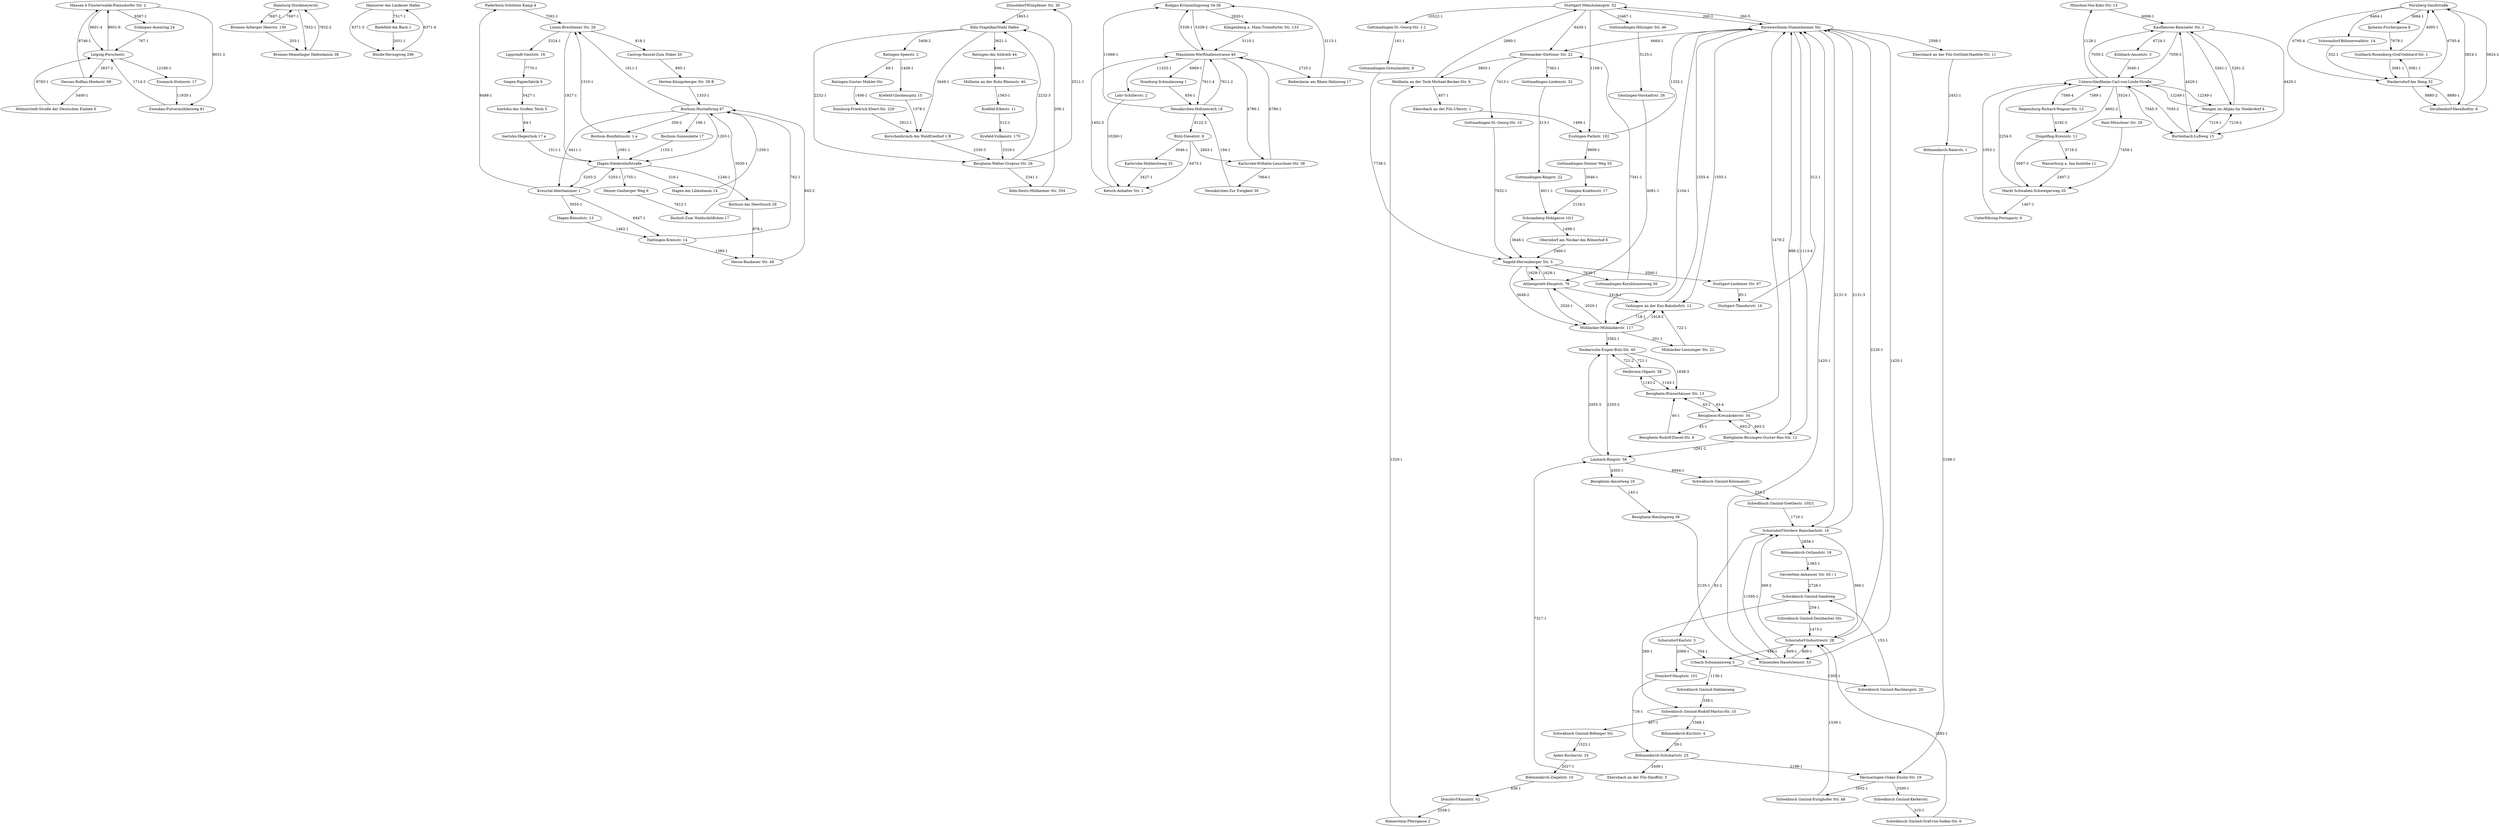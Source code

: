 digraph g {
111 [label="Massen b Finsterwalde-Ponnsdorfer Str. 2"]
112 [label="Leipzig-Porschestr."]
113 [label="Zwenkau-Pulvermühlenweg 81"]
114 [label="Schkopau-Auenring 24"]
115 [label="Dessau-Roßlau-Heidestr. 68"]
116 [label="Hamburg-Stockmeyerstr."]
117 [label="Bremen-Arberger Heerstr. 130"]
118 [label="Bremen-Hemelinger Hafendamm 38"]
119 [label="Hannover-Am Lindener Hafen"]
120 [label="Bünde-Herzogweg 296"]
121 [label="Paderborn-Schütten Kamp 4"]
122 [label="Bielefeld-Am Bach 1"]
123 [label="Wolmirstedt-Straße der Deutschen Einheit 6"]
124 [label="Düsseldorf-Wimpfener Str. 30"]
125 [label="Ratingen-Am Södrath 44"]
126 [label="Ratingen-Gustav-Mahler-Str."]
127 [label="Ratingen-Speestr. 2"]
128 [label="Korschenbroich-Am Waldfriedhof 1 B"]
129 [label="Lünen-Brechtener Str. 26"]
130 [label="Castrop-Rauxel-Zum Düker 20"]
131 [label="Herne-Baukauer Str. 48"]
132 [label="Bochum-Hustadtring 67"]
133 [label="Bochum-Bonifatiusstr. 1 a"]
134 [label="Bochum-Sonnenleite 17"]
135 [label="Bochum-Am Heerbusch 29"]
136 [label="Mülheim an der Ruhr-Rheinstr. 46"]
137 [label="Hattingen-Kreisstr. 14"]
138 [label="Herten-Königsberger Str. 38 B"]
139 [label="Bocholt-Zum Waldschlößchen 17"]
140 [label="Duisburg-Friedrich-Ebert-Str. 229"]
141 [label="Krefeld-Elbestr. 11"]
142 [label="Krefeld-Glockenspitz 15"]
143 [label="Krefeld-Vulkanstr. 170"]
144 [label="Bergheim-Walter-Gropius-Str. 26"]
145 [label="Köln-Stapelkai/Niehl Hafen"]
146 [label="Köln-Deutz-Mülheimer Str. 334"]
147 [label="Siegen-Papierfabrik 9"]
148 [label="Kreuztal-Aherhammer 1"]
149 [label="Hagen-Niedernhofstraße"]
150 [label="Hagen-Am Lilienbaum 14"]
151 [label="Hagen-Rönselstr. 13"]
152 [label="Iserlohn-Am Großen Teich 5"]
153 [label="Iserlohn-Hegestück 17 a"]
154 [label="Hemer-Gaxberger Weg 6"]
155 [label="Lippstadt-Geiststr. 16"]
156 [label="Rodgau-Krümmlingsweg 34-38"]
157 [label="Klingenberg a. Main-Trennfurter Str. 133"]
158 [label="Biebesheim am Rhein-Hahnweg 17"]
159 [label="Homburg-Schmalauweg 1"]
160 [label="Neunkirchen-Holtzenrech 18"]
161 [label="Neunkirchen-Zur Ewigkeit 39"]
162 [label="Mannheim-Werfthallenstrasse 40"]
163 [label="Ketsch-Anhalter Str. 1"]
164 [label="Stuttgart-Mönchsbergstr. 52"]
165 [label="Stuttgart-Leobener Str. 97"]
166 [label="Stuttgart-Theodorstr. 16"]
167 [label="Kornwestheim-Stammheimer Str."]
168 [label="Winnenden-Haselsteinstr. 53"]
169 [label="Vaihingen an der Enz-Bahnhofstr. 12"]
170 [label="Nagold-Herrenberger Str. 5"]
171 [label="Geislingen-Vorstadtstr. 26"]
172 [label="Römerstein-Pfarrgasse 2"]
173 [label="Ebersbach an der Fils-Gottlieb-Haefele-Str. 11"]
174 [label="Ebersbach an der Fils-Hauffstr. 5"]
175 [label="Ebersbach an der Fils-Uferstr. 1"]
176 [label="Donzdorf-Hauptstr. 101"]
177 [label="Donzdorf-Kanalstr. 62"]
178 [label="Weilheim an der Teck-Michael-Becker-Str. 9"]
179 [label="Aalen-Kocherstr. 33"]
180 [label="Schwäbisch Gmünd-Eutighofer Str. 48"]
181 [label="Schwäbisch Gmünd-Goethestr. 105/1"]
182 [label="Schwäbisch Gmünd-Rechbergstr. 20"]
183 [label="Schwäbisch Gmünd-Böbinger Str."]
184 [label="Schwäbisch Gmünd-Dahlienweg"]
185 [label="Schwäbisch Gmünd-Deinbacher Str."]
186 [label="Schwäbisch Gmünd-Graf-von-Soden-Str. 6"]
187 [label="Schwäbisch Gmünd-Kerkerstr."]
188 [label="Schwäbisch Gmünd-Kolomanstr."]
189 [label="Schwäbisch Gmünd-Rudolf-Martin-Str. 10"]
190 [label="Schwäbisch Gmünd-Sandweg"]
191 [label="Schorndorf-Industriestr. 28"]
192 [label="Schorndorf-Karlstr. 3"]
193 [label="Schorndorf-Vordere Ramsbachstr. 16"]
194 [label="Urbach-Schumannweg 3"]
195 [label="Esslingen-Parkstr. 102"]
196 [label="Heilbronn-Olgastr. 38"]
197 [label="Neckarsulm-Eugen-Bolz-Str. 40"]
198 [label="Bietigheim-Bissingen-Gustav-Rau-Str. 12"]
199 [label="Besigheim-Amselweg 16"]
200 [label="Besigheim-Kreuzäckerstr. 34"]
201 [label="Besigheim-Rieslingweg 38"]
202 [label="Besigheim-Rudolf-Diesel-Str. 9"]
203 [label="Besigheim-Winzerhäuser Str. 13"]
204 [label="Limbach-Ringstr. 58"]
205 [label="Althengstett-Hauptstr. 76"]
206 [label="Mühlacker-Lienzinger Str. 21"]
207 [label="Mühlacker-Mühlackerstr. 117"]
208 [label="Karlsruhe-Hohleichweg 35"]
209 [label="Karlsruhe-Wilhelm-Leuschner-Str. 38"]
210 [label="Bühl-Dieselstr. 8"]
211 [label="Lahr-Schillerstr. 2"]
212 [label="Gottmadingen-Grenzlandstr. 8"]
213 [label="Gottmadingen-Hilzinger Str. 46"]
214 [label="Gottmadingen-Kornblumenweg 30"]
215 [label="Gottmadingen-Lindenstr. 32"]
216 [label="Gottmadingen-Ringstr. 22"]
217 [label="Gottmadingen-Steiner Weg 55"]
218 [label="Gottmadingen-St.-Georg-Str. 10"]
219 [label="Gottmadingen-St.-Georg-Str. 1-1"]
220 [label="Tuningen-Kniebisstr. 17"]
221 [label="Schramberg-Hohlgasse 10/1"]
222 [label="Oberndorf am Neckar-Am Römerhof 6"]
223 [label="München-Von-Kahr-Str. 13"]
224 [label="Wasserburg a. Inn-Innhöhe 11"]
225 [label="Dingolfing-Kreuzstr. 11"]
226 [label="Markt Schwaben-Schweigerweg 20"]
227 [label="Unterschleißheim-Carl-von-Linde-Straße"]
228 [label="Unterföhring-Feringastr. 6"]
229 [label="Kühbach-Amselstr. 3"]
230 [label="Rain-Münchner Str. 28"]
231 [label="Kaufbeuren-Kemnater Str. 1"]
232 [label="Wangen im Allgäu-Im Niederdorf 4"]
233 [label="Burtenbach-Lußweg 13"]
234 [label="Gerstetten-Anhauser Str. 65 / 1"]
235 [label="Böhmenkirch-Baierstr. 1"]
236 [label="Böhmenkirch-Kirchstr. 4"]
237 [label="Böhmenkirch-Ostlandstr. 18"]
238 [label="Böhmenkirch-Schubartstr. 23"]
239 [label="Böhmenkirch-Ziegelstr. 10"]
240 [label="Hermaringen-Oskar-Enslin-Str. 19"]
241 [label="Rottenacker-Stettiner Str. 22"]
242 [label="Nürnberg-Sandstraße"]
243 [label="Ipsheim-Fischergasse 8"]
244 [label="Sulzbach-Rosenberg-Graf-Gebhard-Str. 1"]
245 [label="Schwandorf-Böhmerwaldstr. 1A"]
246 [label="Wackersdorf-Am Hang 32"]
247 [label="Regensburg-Richard-Wagner-Str. 13"]
248 [label="Strullendorf-Haselhofstr. 6"]
249 [label="Eisenach-Stolzestr. 17"]
111 -> 112[label="8601-4"]
111 -> 113[label="9031-2"]
111 -> 114[label="9387-1"]
112 -> 111[label="8601-6"]
112 -> 115[label="3837-2"]
112 -> 249[label="12180-1"]
113 -> 112[label="1714-3"]
114 -> 112[label="787-1"]
115 -> 111[label="8746-1"]
115 -> 123[label="5400-1"]
116 -> 117[label="7697-2"]
116 -> 118[label="7832-1"]
117 -> 116[label="7697-1"]
117 -> 118[label="203-1"]
118 -> 116[label="7832-2"]
119 -> 120[label="6371-3"]
119 -> 122[label="7517-1"]
120 -> 119[label="6371-4"]
121 -> 129[label="7592-1"]
122 -> 120[label="2031-1"]
123 -> 112[label="8783-1"]
124 -> 145[label="1863-1"]
125 -> 136[label="696-1"]
126 -> 140[label="1406-1"]
127 -> 126[label="69-1"]
127 -> 142[label="1408-1"]
128 -> 144[label="2330-3"]
129 -> 130[label="818-1"]
129 -> 149[label="1927-1"]
129 -> 155[label="5324-1"]
130 -> 138[label="895-1"]
131 -> 132[label="943-2"]
132 -> 129[label="1611-1"]
132 -> 133[label="359-2"]
132 -> 134[label="196-1"]
132 -> 148[label="6411-1"]
132 -> 149[label="1263-1"]
133 -> 129[label="1310-1"]
133 -> 149[label="1091-1"]
134 -> 149[label="1155-1"]
135 -> 131[label="878-1"]
136 -> 141[label="1563-1"]
137 -> 131[label="1380-1"]
137 -> 132[label="762-1"]
138 -> 132[label="1333-1"]
139 -> 132[label="5030-1"]
140 -> 128[label="2912-1"]
141 -> 143[label="512-1"]
142 -> 128[label="1378-1"]
143 -> 144[label="3319-1"]
144 -> 124[label="2511-1"]
144 -> 145[label="2232-3"]
144 -> 146[label="2341-1"]
145 -> 125[label="3621-1"]
145 -> 127[label="3408-2"]
145 -> 128[label="3449-1"]
145 -> 144[label="2232-1"]
146 -> 145[label="206-1"]
147 -> 152[label="5427-1"]
148 -> 121[label="8488-1"]
148 -> 137[label="6447-1"]
148 -> 149[label="5203-1"]
148 -> 151[label="5055-1"]
149 -> 135[label="1246-1"]
149 -> 148[label="5203-3"]
149 -> 150[label="316-1"]
149 -> 154[label="1755-1"]
150 -> 132[label="1256-1"]
151 -> 137[label="1462-1"]
152 -> 153[label="64-1"]
153 -> 149[label="1511-1"]
154 -> 139[label="7612-1"]
155 -> 147[label="7770-1"]
156 -> 157[label="2820-1"]
156 -> 162[label="5339-2"]
157 -> 162[label="5110-1"]
158 -> 156[label="3113-1"]
159 -> 160[label="654-1"]
160 -> 156[label="11666-1"]
160 -> 162[label="7611-2"]
160 -> 210[label="8122-3"]
161 -> 160[label="194-1"]
162 -> 156[label="5339-1"]
162 -> 158[label="2725-1"]
162 -> 159[label="6969-1"]
162 -> 160[label="7611-4"]
162 -> 209[label="4786-1"]
162 -> 211[label="11325-1"]
163 -> 162[label="1402-3"]
164 -> 167[label="260-2"]
164 -> 195[label="1109-1"]
164 -> 213[label="10467-1"]
164 -> 219[label="10522-1"]
164 -> 241[label="6430-1"]
165 -> 166[label="85-1"]
166 -> 167[label="312-1"]
167 -> 164[label="260-5"]
167 -> 168[label="1420-1"]
167 -> 169[label="1555-1"]
167 -> 173[label="2598-1"]
167 -> 193[label="2131-3"]
167 -> 198[label="1113-4"]
167 -> 207[label="2104-1"]
167 -> 241[label="6664-1"]
168 -> 167[label="1420-1"]
168 -> 191[label="809-1"]
168 -> 193[label="11595-1"]
169 -> 167[label="1555-4"]
169 -> 207[label="718-1"]
170 -> 165[label="3590-1"]
170 -> 205[label="1629-1"]
170 -> 207[label="3648-2"]
170 -> 214[label="7630-1"]
171 -> 205[label="4061-1"]
172 -> 178[label="1320-1"]
173 -> 235[label="2452-1"]
174 -> 204[label="7317-1"]
175 -> 195[label="1499-1"]
176 -> 238[label="718-1"]
177 -> 172[label="2558-1"]
178 -> 164[label="2880-1"]
178 -> 175[label="857-1"]
179 -> 239[label="2027-1"]
180 -> 191[label="1539-1"]
181 -> 193[label="1716-1"]
182 -> 190[label="153-1"]
183 -> 179[label="1522-1"]
184 -> 189[label="338-1"]
185 -> 191[label="1473-1"]
186 -> 191[label="1682-1"]
187 -> 186[label="310-1"]
188 -> 181[label="233-1"]
189 -> 183[label="407-1"]
189 -> 236[label="1568-1"]
190 -> 185[label="254-1"]
190 -> 189[label="269-1"]
191 -> 167[label="2226-1"]
191 -> 168[label="809-1"]
191 -> 193[label="369-2"]
191 -> 194[label="446-1"]
192 -> 176[label="2069-1"]
192 -> 194[label="354-1"]
193 -> 167[label="2131-3"]
193 -> 191[label="369-1"]
193 -> 192[label="82-2"]
193 -> 237[label="2858-1"]
194 -> 182[label="1305-1"]
194 -> 184[label="1136-1"]
195 -> 167[label="1332-1"]
195 -> 217[label="9909-1"]
196 -> 197[label="721-2"]
196 -> 203[label="1143-1"]
197 -> 196[label="721-1"]
197 -> 203[label="1838-3"]
197 -> 204[label="2355-2"]
198 -> 167[label="888-2"]
198 -> 200[label="693-2"]
198 -> 204[label="5261-2"]
199 -> 201[label="145-1"]
200 -> 167[label="1479-2"]
200 -> 198[label="693-2"]
200 -> 202[label="45-1"]
200 -> 203[label="43-1"]
201 -> 168[label="2135-1"]
202 -> 203[label="40-1"]
203 -> 196[label="1143-2"]
203 -> 200[label="43-4"]
204 -> 188[label="6944-1"]
204 -> 197[label="2955-3"]
204 -> 199[label="4305-1"]
205 -> 169[label="2418-1"]
205 -> 170[label="1629-1"]
205 -> 207[label="2020-1"]
206 -> 169[label="722-1"]
207 -> 169[label="1918-2"]
207 -> 197[label="3562-1"]
207 -> 205[label="2020-1"]
207 -> 206[label="201-1"]
208 -> 163[label="3427-1"]
209 -> 161[label="7664-1"]
209 -> 162[label="4786-1"]
210 -> 163[label="6473-1"]
210 -> 208[label="3046-1"]
210 -> 209[label="2943-1"]
211 -> 163[label="10260-1"]
212 -> 170[label="7738-1"]
213 -> 171[label="5125-1"]
214 -> 241[label="7341-1"]
215 -> 216[label="313-1"]
216 -> 221[label="4911-1"]
217 -> 220[label="3046-1"]
218 -> 170[label="7632-1"]
219 -> 212[label="161-1"]
220 -> 221[label="2124-1"]
221 -> 170[label="3646-1"]
221 -> 222[label="1499-1"]
222 -> 170[label="2460-1"]
223 -> 231[label="6098-1"]
224 -> 226[label="2497-2"]
225 -> 224[label="5716-2"]
225 -> 226[label="5697-3"]
226 -> 227[label="2254-5"]
226 -> 228[label="1467-1"]
227 -> 223[label="1128-1"]
227 -> 225[label="6602-2"]
227 -> 230[label="5524-1"]
227 -> 231[label="7059-2"]
227 -> 232[label="12249-1"]
227 -> 233[label="7045-3"]
227 -> 247[label="7589-4"]
228 -> 227[label="1053-1"]
229 -> 227[label="3040-1"]
230 -> 226[label="7458-1"]
231 -> 227[label="7059-3"]
231 -> 229[label="6724-1"]
231 -> 232[label="5261-1"]
231 -> 233[label="4420-1"]
232 -> 227[label="12249-1"]
232 -> 231[label="5261-2"]
232 -> 233[label="7219-1"]
233 -> 227[label="7045-2"]
233 -> 231[label="4420-1"]
233 -> 232[label="7219-2"]
234 -> 190[label="2728-1"]
235 -> 240[label="2168-1"]
236 -> 238[label="29-1"]
237 -> 234[label="1383-1"]
238 -> 174[label="2409-1"]
238 -> 240[label="2198-1"]
239 -> 177[label="436-1"]
240 -> 180[label="3502-1"]
240 -> 187[label="3300-1"]
241 -> 178[label="3803-1"]
241 -> 215[label="7362-1"]
241 -> 218[label="7413-1"]
242 -> 243[label="3684-1"]
242 -> 245[label="6464-1"]
242 -> 246[label="6795-4"]
242 -> 248[label="3824-1"]
243 -> 244[label="7678-1"]
244 -> 242[label="4095-1"]
244 -> 246[label="3081-1"]
245 -> 246[label="332-1"]
246 -> 242[label="6795-4"]
246 -> 244[label="3081-1"]
246 -> 248[label="8880-2"]
247 -> 225[label="4192-3"]
247 -> 227[label="7589-1"]
248 -> 242[label="3824-2"]
248 -> 246[label="8880-1"]
249 -> 113[label="11935-1"]
}
